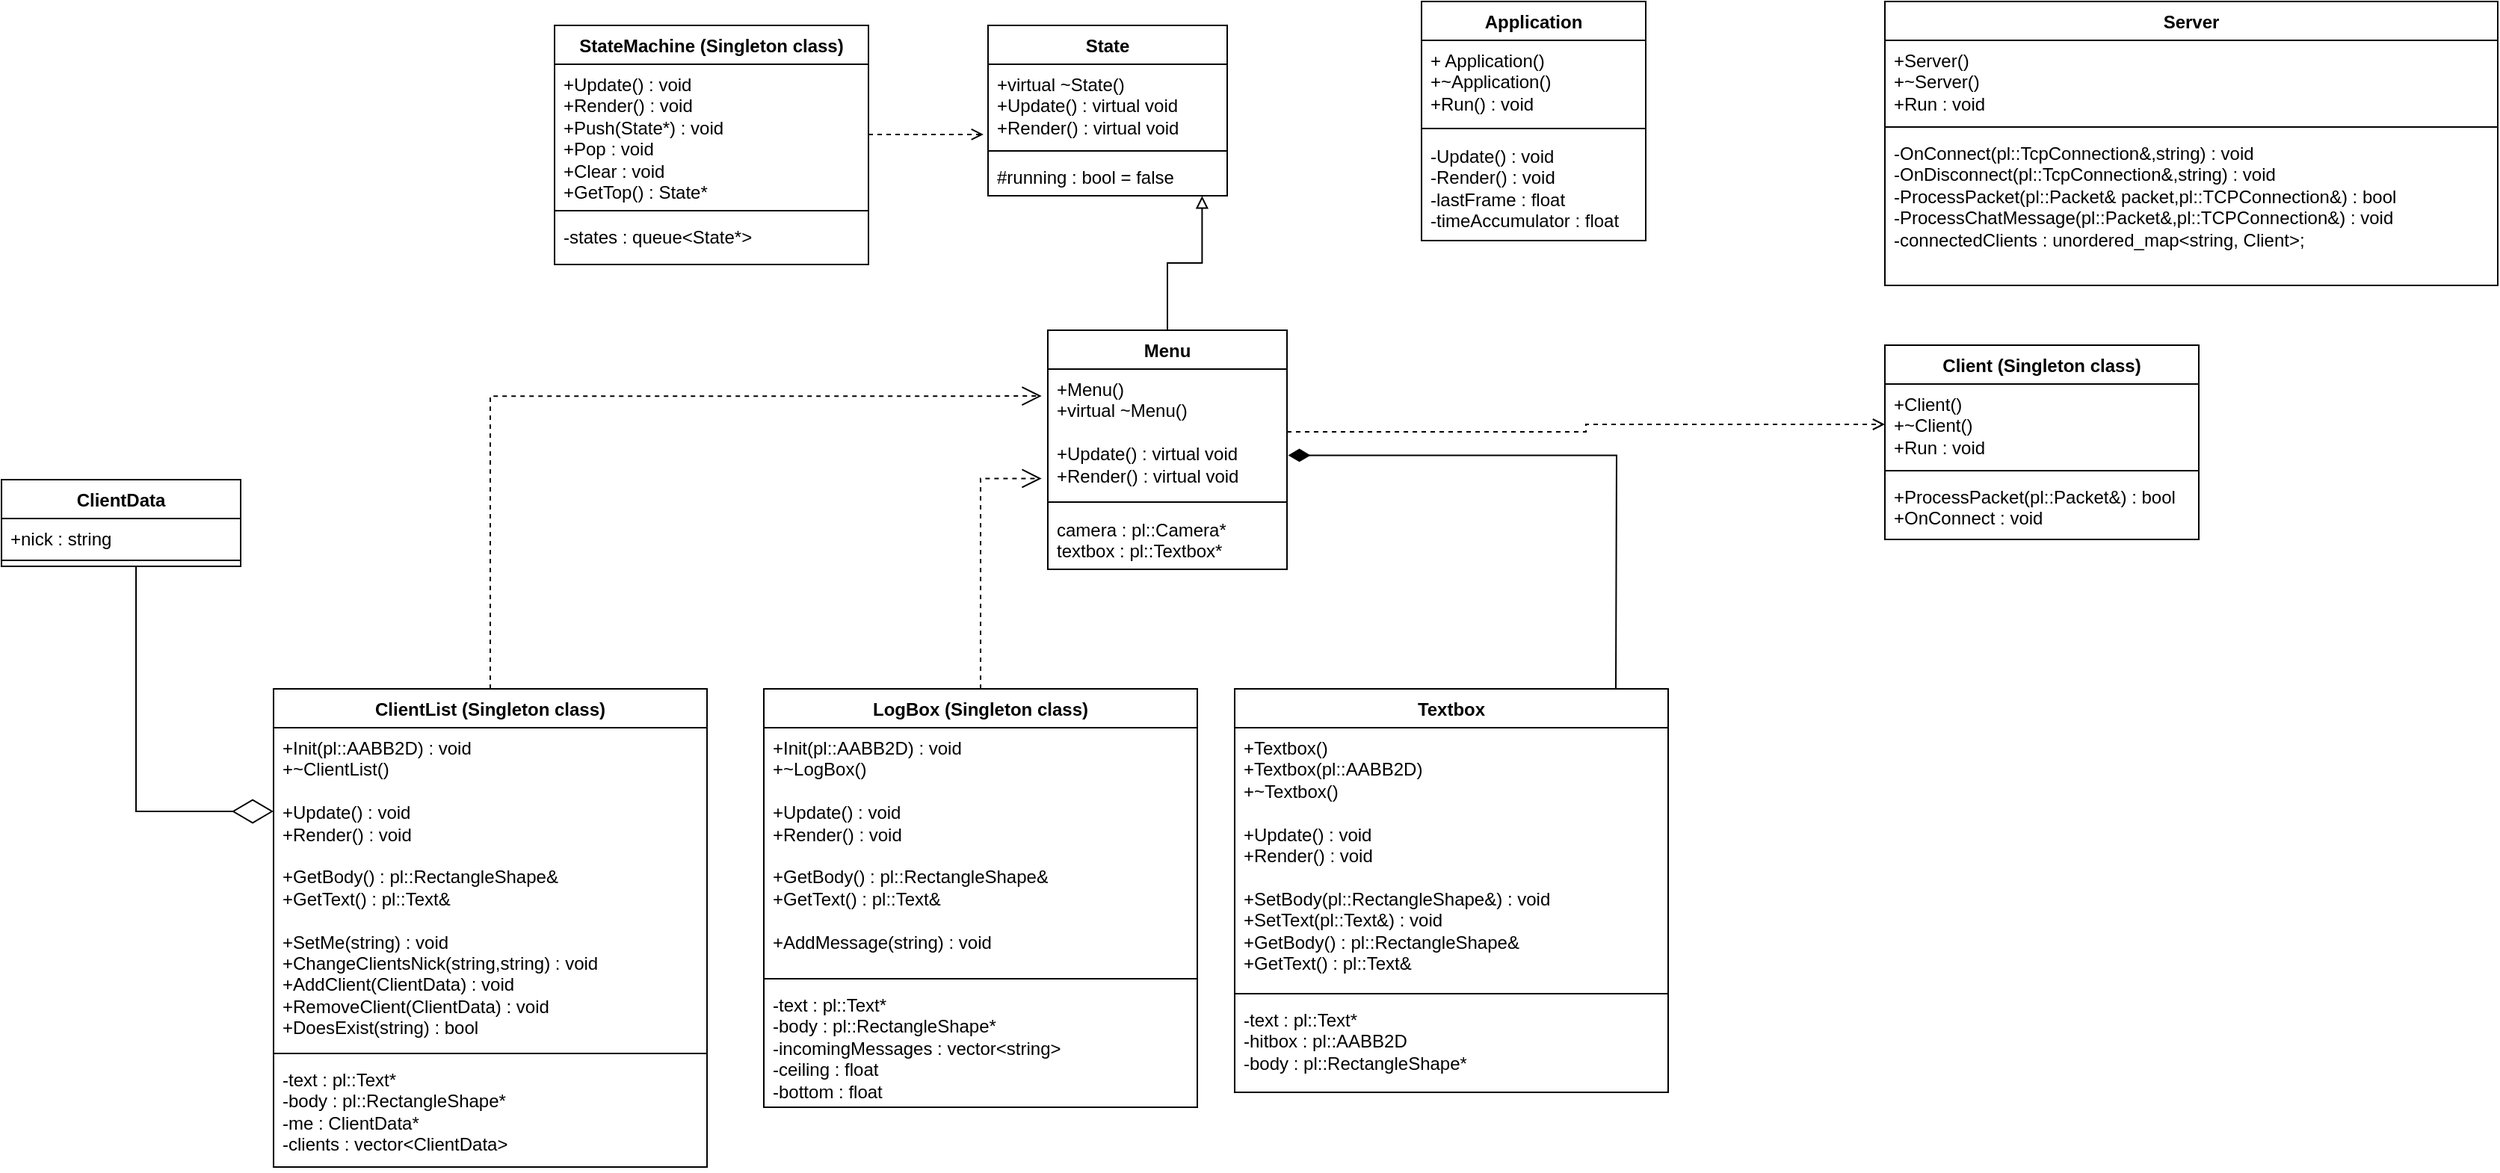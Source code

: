 <mxfile version="24.3.0" type="device">
  <diagram name="Strona-1" id="i50tJu8RIjXhssC54OU6">
    <mxGraphModel dx="2864" dy="763" grid="1" gridSize="10" guides="1" tooltips="1" connect="1" arrows="1" fold="1" page="1" pageScale="1" pageWidth="827" pageHeight="1169" math="0" shadow="0">
      <root>
        <mxCell id="0" />
        <mxCell id="1" parent="0" />
        <mxCell id="fMQzvmcacBBhU28jwZWz-15" value="Application" style="swimlane;fontStyle=1;align=center;verticalAlign=top;childLayout=stackLayout;horizontal=1;startSize=26;horizontalStack=0;resizeParent=1;resizeParentMax=0;resizeLast=0;collapsible=1;marginBottom=0;whiteSpace=wrap;html=1;" parent="1" vertex="1">
          <mxGeometry x="210" y="30" width="150" height="160" as="geometry" />
        </mxCell>
        <mxCell id="fMQzvmcacBBhU28jwZWz-16" value="+ Application()&lt;div&gt;+~Application()&lt;/div&gt;&lt;div&gt;+Run() : void&lt;/div&gt;" style="text;strokeColor=none;fillColor=none;align=left;verticalAlign=top;spacingLeft=4;spacingRight=4;overflow=hidden;rotatable=0;points=[[0,0.5],[1,0.5]];portConstraint=eastwest;whiteSpace=wrap;html=1;" parent="fMQzvmcacBBhU28jwZWz-15" vertex="1">
          <mxGeometry y="26" width="150" height="54" as="geometry" />
        </mxCell>
        <mxCell id="fMQzvmcacBBhU28jwZWz-17" value="" style="line;strokeWidth=1;fillColor=none;align=left;verticalAlign=middle;spacingTop=-1;spacingLeft=3;spacingRight=3;rotatable=0;labelPosition=right;points=[];portConstraint=eastwest;strokeColor=inherit;" parent="fMQzvmcacBBhU28jwZWz-15" vertex="1">
          <mxGeometry y="80" width="150" height="10" as="geometry" />
        </mxCell>
        <mxCell id="fMQzvmcacBBhU28jwZWz-18" value="&lt;div&gt;-Update() : void&lt;/div&gt;&lt;div&gt;-Render() : void&lt;/div&gt;-lastFrame : float&lt;div&gt;-timeAccumulator : float&lt;/div&gt;" style="text;strokeColor=none;fillColor=none;align=left;verticalAlign=top;spacingLeft=4;spacingRight=4;overflow=hidden;rotatable=0;points=[[0,0.5],[1,0.5]];portConstraint=eastwest;whiteSpace=wrap;html=1;" parent="fMQzvmcacBBhU28jwZWz-15" vertex="1">
          <mxGeometry y="90" width="150" height="70" as="geometry" />
        </mxCell>
        <mxCell id="fMQzvmcacBBhU28jwZWz-19" value="StateMachine (Singleton class)" style="swimlane;fontStyle=1;align=center;verticalAlign=top;childLayout=stackLayout;horizontal=1;startSize=26;horizontalStack=0;resizeParent=1;resizeParentMax=0;resizeLast=0;collapsible=1;marginBottom=0;whiteSpace=wrap;html=1;" parent="1" vertex="1">
          <mxGeometry x="-370" y="46" width="210" height="160" as="geometry" />
        </mxCell>
        <mxCell id="fMQzvmcacBBhU28jwZWz-20" value="+Update() : void&lt;div&gt;+Render() : void&lt;/div&gt;&lt;div&gt;+Push(State*) : void&lt;/div&gt;&lt;div&gt;+Pop : void&lt;/div&gt;&lt;div&gt;+Clear : void&lt;/div&gt;&lt;div&gt;+GetTop() : State*&lt;/div&gt;" style="text;strokeColor=none;fillColor=none;align=left;verticalAlign=top;spacingLeft=4;spacingRight=4;overflow=hidden;rotatable=0;points=[[0,0.5],[1,0.5]];portConstraint=eastwest;whiteSpace=wrap;html=1;" parent="fMQzvmcacBBhU28jwZWz-19" vertex="1">
          <mxGeometry y="26" width="210" height="94" as="geometry" />
        </mxCell>
        <mxCell id="fMQzvmcacBBhU28jwZWz-21" value="" style="line;strokeWidth=1;fillColor=none;align=left;verticalAlign=middle;spacingTop=-1;spacingLeft=3;spacingRight=3;rotatable=0;labelPosition=right;points=[];portConstraint=eastwest;strokeColor=inherit;" parent="fMQzvmcacBBhU28jwZWz-19" vertex="1">
          <mxGeometry y="120" width="210" height="8" as="geometry" />
        </mxCell>
        <mxCell id="fMQzvmcacBBhU28jwZWz-22" value="-states : queue&amp;lt;State*&amp;gt;" style="text;strokeColor=none;fillColor=none;align=left;verticalAlign=top;spacingLeft=4;spacingRight=4;overflow=hidden;rotatable=0;points=[[0,0.5],[1,0.5]];portConstraint=eastwest;whiteSpace=wrap;html=1;" parent="fMQzvmcacBBhU28jwZWz-19" vertex="1">
          <mxGeometry y="128" width="210" height="32" as="geometry" />
        </mxCell>
        <mxCell id="fMQzvmcacBBhU28jwZWz-23" value="State" style="swimlane;fontStyle=1;align=center;verticalAlign=top;childLayout=stackLayout;horizontal=1;startSize=26;horizontalStack=0;resizeParent=1;resizeParentMax=0;resizeLast=0;collapsible=1;marginBottom=0;whiteSpace=wrap;html=1;" parent="1" vertex="1">
          <mxGeometry x="-80" y="46" width="160" height="114" as="geometry" />
        </mxCell>
        <mxCell id="fMQzvmcacBBhU28jwZWz-24" value="+virtual ~State()&lt;div&gt;+Update() : virtual void&lt;/div&gt;&lt;div&gt;+Render() : virtual void&lt;/div&gt;" style="text;strokeColor=none;fillColor=none;align=left;verticalAlign=top;spacingLeft=4;spacingRight=4;overflow=hidden;rotatable=0;points=[[0,0.5],[1,0.5]];portConstraint=eastwest;whiteSpace=wrap;html=1;" parent="fMQzvmcacBBhU28jwZWz-23" vertex="1">
          <mxGeometry y="26" width="160" height="54" as="geometry" />
        </mxCell>
        <mxCell id="fMQzvmcacBBhU28jwZWz-25" value="" style="line;strokeWidth=1;fillColor=none;align=left;verticalAlign=middle;spacingTop=-1;spacingLeft=3;spacingRight=3;rotatable=0;labelPosition=right;points=[];portConstraint=eastwest;strokeColor=inherit;" parent="fMQzvmcacBBhU28jwZWz-23" vertex="1">
          <mxGeometry y="80" width="160" height="8" as="geometry" />
        </mxCell>
        <mxCell id="fMQzvmcacBBhU28jwZWz-26" value="#running : bool = false" style="text;strokeColor=none;fillColor=none;align=left;verticalAlign=top;spacingLeft=4;spacingRight=4;overflow=hidden;rotatable=0;points=[[0,0.5],[1,0.5]];portConstraint=eastwest;whiteSpace=wrap;html=1;" parent="fMQzvmcacBBhU28jwZWz-23" vertex="1">
          <mxGeometry y="88" width="160" height="26" as="geometry" />
        </mxCell>
        <mxCell id="fMQzvmcacBBhU28jwZWz-34" value="Menu" style="swimlane;fontStyle=1;align=center;verticalAlign=top;childLayout=stackLayout;horizontal=1;startSize=26;horizontalStack=0;resizeParent=1;resizeParentMax=0;resizeLast=0;collapsible=1;marginBottom=0;whiteSpace=wrap;html=1;" parent="1" vertex="1">
          <mxGeometry x="-40" y="250" width="160" height="160" as="geometry" />
        </mxCell>
        <mxCell id="fMQzvmcacBBhU28jwZWz-35" value="+Menu()&lt;div&gt;+virtual ~Menu()&lt;/div&gt;&lt;div&gt;&lt;br&gt;&lt;/div&gt;&lt;div&gt;+Update() : virtual void&lt;/div&gt;&lt;div&gt;+Render() : virtual void&lt;/div&gt;" style="text;strokeColor=none;fillColor=none;align=left;verticalAlign=top;spacingLeft=4;spacingRight=4;overflow=hidden;rotatable=0;points=[[0,0.5],[1,0.5]];portConstraint=eastwest;whiteSpace=wrap;html=1;" parent="fMQzvmcacBBhU28jwZWz-34" vertex="1">
          <mxGeometry y="26" width="160" height="84" as="geometry" />
        </mxCell>
        <mxCell id="fMQzvmcacBBhU28jwZWz-36" value="" style="line;strokeWidth=1;fillColor=none;align=left;verticalAlign=middle;spacingTop=-1;spacingLeft=3;spacingRight=3;rotatable=0;labelPosition=right;points=[];portConstraint=eastwest;strokeColor=inherit;" parent="fMQzvmcacBBhU28jwZWz-34" vertex="1">
          <mxGeometry y="110" width="160" height="10" as="geometry" />
        </mxCell>
        <mxCell id="EO_KcGqNV2bbc3fuqygM-17" value="camera : pl::Camera*&lt;div&gt;textbox : pl::Textbox*&lt;/div&gt;" style="text;strokeColor=none;fillColor=none;align=left;verticalAlign=top;spacingLeft=4;spacingRight=4;overflow=hidden;rotatable=0;points=[[0,0.5],[1,0.5]];portConstraint=eastwest;whiteSpace=wrap;html=1;" vertex="1" parent="fMQzvmcacBBhU28jwZWz-34">
          <mxGeometry y="120" width="160" height="40" as="geometry" />
        </mxCell>
        <mxCell id="fMQzvmcacBBhU28jwZWz-37" value="Client (Singleton class)" style="swimlane;fontStyle=1;align=center;verticalAlign=top;childLayout=stackLayout;horizontal=1;startSize=26;horizontalStack=0;resizeParent=1;resizeParentMax=0;resizeLast=0;collapsible=1;marginBottom=0;whiteSpace=wrap;html=1;" parent="1" vertex="1">
          <mxGeometry x="520" y="260" width="210" height="130" as="geometry" />
        </mxCell>
        <mxCell id="fMQzvmcacBBhU28jwZWz-38" value="+Client()&lt;div&gt;+~Client()&lt;/div&gt;&lt;div&gt;+Run : void&lt;/div&gt;" style="text;strokeColor=none;fillColor=none;align=left;verticalAlign=top;spacingLeft=4;spacingRight=4;overflow=hidden;rotatable=0;points=[[0,0.5],[1,0.5]];portConstraint=eastwest;whiteSpace=wrap;html=1;" parent="fMQzvmcacBBhU28jwZWz-37" vertex="1">
          <mxGeometry y="26" width="210" height="54" as="geometry" />
        </mxCell>
        <mxCell id="fMQzvmcacBBhU28jwZWz-39" value="" style="line;strokeWidth=1;fillColor=none;align=left;verticalAlign=middle;spacingTop=-1;spacingLeft=3;spacingRight=3;rotatable=0;labelPosition=right;points=[];portConstraint=eastwest;strokeColor=inherit;" parent="fMQzvmcacBBhU28jwZWz-37" vertex="1">
          <mxGeometry y="80" width="210" height="8" as="geometry" />
        </mxCell>
        <mxCell id="fMQzvmcacBBhU28jwZWz-40" value="+ProcessPacket(pl::Packet&amp;amp;) : bool&lt;div&gt;+OnConnect : void&lt;/div&gt;" style="text;strokeColor=none;fillColor=none;align=left;verticalAlign=top;spacingLeft=4;spacingRight=4;overflow=hidden;rotatable=0;points=[[0,0.5],[1,0.5]];portConstraint=eastwest;whiteSpace=wrap;html=1;" parent="fMQzvmcacBBhU28jwZWz-37" vertex="1">
          <mxGeometry y="88" width="210" height="42" as="geometry" />
        </mxCell>
        <mxCell id="fMQzvmcacBBhU28jwZWz-46" value="Server" style="swimlane;fontStyle=1;align=center;verticalAlign=top;childLayout=stackLayout;horizontal=1;startSize=26;horizontalStack=0;resizeParent=1;resizeParentMax=0;resizeLast=0;collapsible=1;marginBottom=0;whiteSpace=wrap;html=1;" parent="1" vertex="1">
          <mxGeometry x="520" y="30" width="410" height="190" as="geometry" />
        </mxCell>
        <mxCell id="fMQzvmcacBBhU28jwZWz-47" value="+Server()&lt;div&gt;+~Server()&lt;/div&gt;&lt;div&gt;+Run : void&lt;/div&gt;" style="text;strokeColor=none;fillColor=none;align=left;verticalAlign=top;spacingLeft=4;spacingRight=4;overflow=hidden;rotatable=0;points=[[0,0.5],[1,0.5]];portConstraint=eastwest;whiteSpace=wrap;html=1;" parent="fMQzvmcacBBhU28jwZWz-46" vertex="1">
          <mxGeometry y="26" width="410" height="54" as="geometry" />
        </mxCell>
        <mxCell id="fMQzvmcacBBhU28jwZWz-48" value="" style="line;strokeWidth=1;fillColor=none;align=left;verticalAlign=middle;spacingTop=-1;spacingLeft=3;spacingRight=3;rotatable=0;labelPosition=right;points=[];portConstraint=eastwest;strokeColor=inherit;" parent="fMQzvmcacBBhU28jwZWz-46" vertex="1">
          <mxGeometry y="80" width="410" height="8" as="geometry" />
        </mxCell>
        <mxCell id="fMQzvmcacBBhU28jwZWz-49" value="-OnConnect(pl::TcpConnection&amp;amp;,string) : void&lt;div&gt;-OnDisconnect(pl::TcpConnection&amp;amp;,string) : void&lt;/div&gt;&lt;div&gt;-ProcessPacket(pl::Packet&amp;amp; packet,pl::TCPConnection&amp;amp;) : bool&lt;/div&gt;&lt;div&gt;-ProcessChatMessage(pl::Packet&amp;amp;,pl::TCPConnection&amp;amp;) : void&lt;/div&gt;&lt;div&gt;-&lt;span style=&quot;white-space: normal;&quot;&gt;&lt;span style=&quot;background-color: initial;&quot;&gt;connectedClients :&amp;nbsp;&lt;/span&gt;&lt;/span&gt;&lt;span style=&quot;background-color: initial;&quot;&gt;unordered_map&amp;lt;string, Client&amp;gt;&lt;/span&gt;&lt;span style=&quot;background-color: initial;&quot;&gt;;&lt;/span&gt;&lt;/div&gt;" style="text;strokeColor=none;fillColor=none;align=left;verticalAlign=top;spacingLeft=4;spacingRight=4;overflow=hidden;rotatable=0;points=[[0,0.5],[1,0.5]];portConstraint=eastwest;whiteSpace=wrap;html=1;" parent="fMQzvmcacBBhU28jwZWz-46" vertex="1">
          <mxGeometry y="88" width="410" height="102" as="geometry" />
        </mxCell>
        <mxCell id="7g7e-OW8lPqwyS1zYTPC-6" style="edgeStyle=orthogonalEdgeStyle;rounded=0;orthogonalLoop=1;jettySize=auto;html=1;entryX=-0.019;entryY=0.87;entryDx=0;entryDy=0;entryPerimeter=0;dashed=1;endArrow=open;endFill=0;" parent="1" source="fMQzvmcacBBhU28jwZWz-20" target="fMQzvmcacBBhU28jwZWz-24" edge="1">
          <mxGeometry relative="1" as="geometry" />
        </mxCell>
        <mxCell id="7g7e-OW8lPqwyS1zYTPC-9" style="edgeStyle=orthogonalEdgeStyle;rounded=0;orthogonalLoop=1;jettySize=auto;html=1;exitX=0.5;exitY=0;exitDx=0;exitDy=0;entryX=0.895;entryY=1.006;entryDx=0;entryDy=0;entryPerimeter=0;endArrow=block;endFill=0;" parent="1" source="fMQzvmcacBBhU28jwZWz-34" target="fMQzvmcacBBhU28jwZWz-26" edge="1">
          <mxGeometry relative="1" as="geometry" />
        </mxCell>
        <mxCell id="7g7e-OW8lPqwyS1zYTPC-16" style="edgeStyle=orthogonalEdgeStyle;rounded=0;orthogonalLoop=1;jettySize=auto;html=1;exitX=0.5;exitY=0;exitDx=0;exitDy=0;endArrow=diamondThin;endFill=1;startArrow=none;startFill=0;endSize=12;entryX=1.005;entryY=0.687;entryDx=0;entryDy=0;entryPerimeter=0;" parent="1" target="fMQzvmcacBBhU28jwZWz-35" edge="1">
          <mxGeometry relative="1" as="geometry">
            <mxPoint x="340" y="489.51" as="sourcePoint" />
            <mxPoint x="240" y="360" as="targetPoint" />
          </mxGeometry>
        </mxCell>
        <mxCell id="7g7e-OW8lPqwyS1zYTPC-12" value="Textbox" style="swimlane;fontStyle=1;align=center;verticalAlign=top;childLayout=stackLayout;horizontal=1;startSize=26;horizontalStack=0;resizeParent=1;resizeParentMax=0;resizeLast=0;collapsible=1;marginBottom=0;whiteSpace=wrap;html=1;" parent="1" vertex="1">
          <mxGeometry x="85" y="490" width="290" height="270" as="geometry" />
        </mxCell>
        <mxCell id="7g7e-OW8lPqwyS1zYTPC-13" value="+Textbox()&lt;div&gt;+Textbox(pl::AABB2D)&lt;/div&gt;&lt;div&gt;+~Textbox()&lt;/div&gt;&lt;div&gt;&lt;br&gt;&lt;/div&gt;&lt;div&gt;+Update() : void&lt;/div&gt;&lt;div&gt;+Render() : void&lt;/div&gt;&lt;div&gt;&lt;br&gt;&lt;/div&gt;&lt;div&gt;+SetBody(pl::RectangleShape&amp;amp;) : void&lt;/div&gt;&lt;div&gt;+SetText(pl::Text&amp;amp;) : void&lt;/div&gt;&lt;div&gt;+GetBody() : pl::RectangleShape&amp;amp;&lt;/div&gt;&lt;div&gt;+GetText() : pl::Text&amp;amp;&lt;/div&gt;" style="text;strokeColor=none;fillColor=none;align=left;verticalAlign=top;spacingLeft=4;spacingRight=4;overflow=hidden;rotatable=0;points=[[0,0.5],[1,0.5]];portConstraint=eastwest;whiteSpace=wrap;html=1;" parent="7g7e-OW8lPqwyS1zYTPC-12" vertex="1">
          <mxGeometry y="26" width="290" height="174" as="geometry" />
        </mxCell>
        <mxCell id="7g7e-OW8lPqwyS1zYTPC-14" value="" style="line;strokeWidth=1;fillColor=none;align=left;verticalAlign=middle;spacingTop=-1;spacingLeft=3;spacingRight=3;rotatable=0;labelPosition=right;points=[];portConstraint=eastwest;strokeColor=inherit;" parent="7g7e-OW8lPqwyS1zYTPC-12" vertex="1">
          <mxGeometry y="200" width="290" height="8" as="geometry" />
        </mxCell>
        <mxCell id="7g7e-OW8lPqwyS1zYTPC-15" value="-text : pl::Text*&lt;div&gt;-hitbox : pl::AABB2D&lt;/div&gt;&lt;div&gt;-body : pl::RectangleShape*&lt;/div&gt;" style="text;strokeColor=none;fillColor=none;align=left;verticalAlign=top;spacingLeft=4;spacingRight=4;overflow=hidden;rotatable=0;points=[[0,0.5],[1,0.5]];portConstraint=eastwest;whiteSpace=wrap;html=1;" parent="7g7e-OW8lPqwyS1zYTPC-12" vertex="1">
          <mxGeometry y="208" width="290" height="62" as="geometry" />
        </mxCell>
        <mxCell id="7g7e-OW8lPqwyS1zYTPC-19" style="edgeStyle=orthogonalEdgeStyle;rounded=0;orthogonalLoop=1;jettySize=auto;html=1;exitX=1;exitY=0.5;exitDx=0;exitDy=0;entryX=0;entryY=0.5;entryDx=0;entryDy=0;dashed=1;endArrow=open;endFill=0;" parent="1" source="fMQzvmcacBBhU28jwZWz-35" target="fMQzvmcacBBhU28jwZWz-38" edge="1">
          <mxGeometry relative="1" as="geometry" />
        </mxCell>
        <mxCell id="EO_KcGqNV2bbc3fuqygM-2" value="LogBox (Singleton class)" style="swimlane;fontStyle=1;align=center;verticalAlign=top;childLayout=stackLayout;horizontal=1;startSize=26;horizontalStack=0;resizeParent=1;resizeParentMax=0;resizeLast=0;collapsible=1;marginBottom=0;whiteSpace=wrap;html=1;" vertex="1" parent="1">
          <mxGeometry x="-230" y="490" width="290" height="280" as="geometry" />
        </mxCell>
        <mxCell id="EO_KcGqNV2bbc3fuqygM-3" value="&lt;div&gt;+Init(pl::AABB2D) : void&lt;/div&gt;&lt;div&gt;+~LogBox()&lt;/div&gt;&lt;div&gt;&lt;br&gt;&lt;/div&gt;&lt;div&gt;+Update() : void&lt;/div&gt;&lt;div&gt;+Render() : void&lt;/div&gt;&lt;div&gt;&lt;br&gt;&lt;/div&gt;&lt;div&gt;+GetBody() : pl::RectangleShape&amp;amp;&lt;/div&gt;&lt;div&gt;+GetText() : pl::Text&amp;amp;&lt;/div&gt;&lt;div&gt;&lt;br&gt;&lt;/div&gt;&lt;div&gt;+AddMessage(string) : void&lt;/div&gt;" style="text;strokeColor=none;fillColor=none;align=left;verticalAlign=top;spacingLeft=4;spacingRight=4;overflow=hidden;rotatable=0;points=[[0,0.5],[1,0.5]];portConstraint=eastwest;whiteSpace=wrap;html=1;" vertex="1" parent="EO_KcGqNV2bbc3fuqygM-2">
          <mxGeometry y="26" width="290" height="164" as="geometry" />
        </mxCell>
        <mxCell id="EO_KcGqNV2bbc3fuqygM-4" value="" style="line;strokeWidth=1;fillColor=none;align=left;verticalAlign=middle;spacingTop=-1;spacingLeft=3;spacingRight=3;rotatable=0;labelPosition=right;points=[];portConstraint=eastwest;strokeColor=inherit;" vertex="1" parent="EO_KcGqNV2bbc3fuqygM-2">
          <mxGeometry y="190" width="290" height="8" as="geometry" />
        </mxCell>
        <mxCell id="EO_KcGqNV2bbc3fuqygM-5" value="-text : pl::Text*&lt;div&gt;-body : pl::RectangleShape*&lt;/div&gt;&lt;div&gt;-incomingMessages : vector&amp;lt;string&amp;gt;&lt;/div&gt;&lt;div&gt;-ceiling :&amp;nbsp;&lt;span style=&quot;background-color: initial;&quot;&gt;float&lt;/span&gt;&lt;span style=&quot;background-color: initial;&quot;&gt;&amp;nbsp;&lt;/span&gt;&lt;/div&gt;&lt;div&gt;-&lt;span style=&quot;background-color: initial;&quot;&gt;bottom :&amp;nbsp;&lt;/span&gt;&lt;span style=&quot;background-color: initial;&quot;&gt;float&amp;nbsp;&lt;/span&gt;&lt;/div&gt;" style="text;strokeColor=none;fillColor=none;align=left;verticalAlign=top;spacingLeft=4;spacingRight=4;overflow=hidden;rotatable=0;points=[[0,0.5],[1,0.5]];portConstraint=eastwest;whiteSpace=wrap;html=1;" vertex="1" parent="EO_KcGqNV2bbc3fuqygM-2">
          <mxGeometry y="198" width="290" height="82" as="geometry" />
        </mxCell>
        <mxCell id="EO_KcGqNV2bbc3fuqygM-6" value="ClientList (Singleton class)" style="swimlane;fontStyle=1;align=center;verticalAlign=top;childLayout=stackLayout;horizontal=1;startSize=26;horizontalStack=0;resizeParent=1;resizeParentMax=0;resizeLast=0;collapsible=1;marginBottom=0;whiteSpace=wrap;html=1;" vertex="1" parent="1">
          <mxGeometry x="-558" y="490" width="290" height="320" as="geometry" />
        </mxCell>
        <mxCell id="EO_KcGqNV2bbc3fuqygM-7" value="&lt;div&gt;+Init(pl::AABB2D) : void&lt;/div&gt;&lt;div&gt;+~ClientList()&lt;/div&gt;&lt;div&gt;&lt;br&gt;&lt;/div&gt;&lt;div&gt;+Update() : void&lt;/div&gt;&lt;div&gt;+Render() : void&lt;/div&gt;&lt;div&gt;&lt;br&gt;&lt;/div&gt;&lt;div&gt;+GetBody() : pl::RectangleShape&amp;amp;&lt;/div&gt;&lt;div&gt;+GetText() : pl::Text&amp;amp;&lt;/div&gt;&lt;div&gt;&lt;br&gt;&lt;/div&gt;&lt;div&gt;+SetMe(string) : void&lt;/div&gt;&lt;div&gt;+ChangeClientsNick(string,string) : void&lt;/div&gt;&lt;div&gt;+AddClient(ClientData) : void&lt;/div&gt;&lt;div&gt;+RemoveClient(ClientData) : void&lt;/div&gt;&lt;div&gt;+DoesExist(string) : bool&lt;/div&gt;" style="text;strokeColor=none;fillColor=none;align=left;verticalAlign=top;spacingLeft=4;spacingRight=4;overflow=hidden;rotatable=0;points=[[0,0.5],[1,0.5]];portConstraint=eastwest;whiteSpace=wrap;html=1;" vertex="1" parent="EO_KcGqNV2bbc3fuqygM-6">
          <mxGeometry y="26" width="290" height="214" as="geometry" />
        </mxCell>
        <mxCell id="EO_KcGqNV2bbc3fuqygM-8" value="" style="line;strokeWidth=1;fillColor=none;align=left;verticalAlign=middle;spacingTop=-1;spacingLeft=3;spacingRight=3;rotatable=0;labelPosition=right;points=[];portConstraint=eastwest;strokeColor=inherit;" vertex="1" parent="EO_KcGqNV2bbc3fuqygM-6">
          <mxGeometry y="240" width="290" height="8" as="geometry" />
        </mxCell>
        <mxCell id="EO_KcGqNV2bbc3fuqygM-9" value="-text : pl::Text*&lt;div&gt;-body : pl::RectangleShape*&lt;/div&gt;&lt;div&gt;-&lt;span style=&quot;background-color: initial;&quot;&gt;me :&amp;nbsp;&lt;/span&gt;&lt;span style=&quot;background-color: initial;&quot;&gt;ClientData*&amp;nbsp;&lt;/span&gt;&lt;/div&gt;&lt;div&gt;-clients : vector&amp;lt;ClientData&amp;gt;&lt;/div&gt;" style="text;strokeColor=none;fillColor=none;align=left;verticalAlign=top;spacingLeft=4;spacingRight=4;overflow=hidden;rotatable=0;points=[[0,0.5],[1,0.5]];portConstraint=eastwest;whiteSpace=wrap;html=1;" vertex="1" parent="EO_KcGqNV2bbc3fuqygM-6">
          <mxGeometry y="248" width="290" height="72" as="geometry" />
        </mxCell>
        <mxCell id="EO_KcGqNV2bbc3fuqygM-15" style="edgeStyle=orthogonalEdgeStyle;rounded=0;orthogonalLoop=1;jettySize=auto;html=1;entryX=0.5;entryY=0;entryDx=0;entryDy=0;endArrow=diamondThin;endFill=0;endSize=25;exitX=0.5;exitY=1;exitDx=0;exitDy=0;" edge="1" parent="1" source="EO_KcGqNV2bbc3fuqygM-10">
          <mxGeometry relative="1" as="geometry">
            <mxPoint x="-735" y="490" as="sourcePoint" />
            <mxPoint x="-558" y="572" as="targetPoint" />
            <Array as="points">
              <mxPoint x="-650" y="408" />
              <mxPoint x="-650" y="572" />
            </Array>
          </mxGeometry>
        </mxCell>
        <mxCell id="EO_KcGqNV2bbc3fuqygM-10" value="ClientData" style="swimlane;fontStyle=1;align=center;verticalAlign=top;childLayout=stackLayout;horizontal=1;startSize=26;horizontalStack=0;resizeParent=1;resizeParentMax=0;resizeLast=0;collapsible=1;marginBottom=0;whiteSpace=wrap;html=1;" vertex="1" parent="1">
          <mxGeometry x="-740" y="350" width="160" height="58" as="geometry" />
        </mxCell>
        <mxCell id="EO_KcGqNV2bbc3fuqygM-11" value="+nick : string" style="text;strokeColor=none;fillColor=none;align=left;verticalAlign=top;spacingLeft=4;spacingRight=4;overflow=hidden;rotatable=0;points=[[0,0.5],[1,0.5]];portConstraint=eastwest;whiteSpace=wrap;html=1;" vertex="1" parent="EO_KcGqNV2bbc3fuqygM-10">
          <mxGeometry y="26" width="160" height="24" as="geometry" />
        </mxCell>
        <mxCell id="EO_KcGqNV2bbc3fuqygM-12" value="" style="line;strokeWidth=1;fillColor=none;align=left;verticalAlign=middle;spacingTop=-1;spacingLeft=3;spacingRight=3;rotatable=0;labelPosition=right;points=[];portConstraint=eastwest;strokeColor=inherit;" vertex="1" parent="EO_KcGqNV2bbc3fuqygM-10">
          <mxGeometry y="50" width="160" height="8" as="geometry" />
        </mxCell>
        <mxCell id="EO_KcGqNV2bbc3fuqygM-18" style="edgeStyle=orthogonalEdgeStyle;rounded=0;orthogonalLoop=1;jettySize=auto;html=1;exitX=0.5;exitY=0;exitDx=0;exitDy=0;entryX=-0.026;entryY=0.872;entryDx=0;entryDy=0;entryPerimeter=0;dashed=1;endArrow=open;endFill=0;startSize=11;endSize=11;" edge="1" parent="1" source="EO_KcGqNV2bbc3fuqygM-2" target="fMQzvmcacBBhU28jwZWz-35">
          <mxGeometry relative="1" as="geometry" />
        </mxCell>
        <mxCell id="EO_KcGqNV2bbc3fuqygM-19" style="edgeStyle=orthogonalEdgeStyle;rounded=0;orthogonalLoop=1;jettySize=auto;html=1;exitX=0.5;exitY=0;exitDx=0;exitDy=0;entryX=-0.026;entryY=0.215;entryDx=0;entryDy=0;entryPerimeter=0;dashed=1;endArrow=open;endFill=0;endSize=11;" edge="1" parent="1" source="EO_KcGqNV2bbc3fuqygM-6" target="fMQzvmcacBBhU28jwZWz-35">
          <mxGeometry relative="1" as="geometry" />
        </mxCell>
      </root>
    </mxGraphModel>
  </diagram>
</mxfile>
